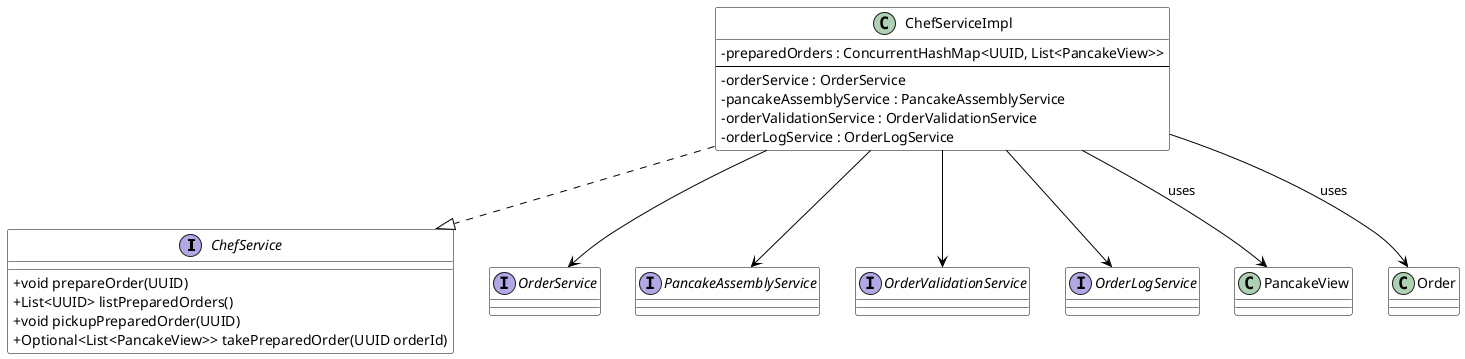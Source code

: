 @startuml
skinparam classAttributeIconSize 0
skinparam class {
  BackgroundColor White
  BorderColor Black
  ArrowColor Black
}

' ==== INTERFACE ====
interface ChefService {
  + void prepareOrder(UUID)
  + List<UUID> listPreparedOrders()
  + void pickupPreparedOrder(UUID)
  + Optional<List<PancakeView>> takePreparedOrder(UUID orderId)
}

' ==== CLASS ====
class ChefServiceImpl {
  - preparedOrders : ConcurrentHashMap<UUID, List<PancakeView>>
  --
  - orderService : OrderService
  - pancakeAssemblyService : PancakeAssemblyService
  - orderValidationService : OrderValidationService
  - orderLogService : OrderLogService
}

' ==== DEPENDENCIES ====
interface OrderService
interface PancakeAssemblyService
interface OrderValidationService
interface OrderLogService

class PancakeView
class Order

ChefServiceImpl ..|> ChefService
ChefServiceImpl --> PancakeAssemblyService
ChefServiceImpl --> OrderService
ChefServiceImpl --> OrderValidationService
ChefServiceImpl --> OrderLogService
ChefServiceImpl --> PancakeView : uses
ChefServiceImpl --> Order : uses

@enduml
